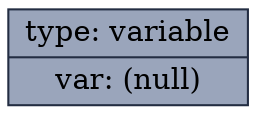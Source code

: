 digraph G{
node [shape=record,style="filled"];
splines=ortho;
node0x604000000010 [label="{type: variable | var: (null)}",fillcolor="#9AA5BB",color="#232D42"];
}